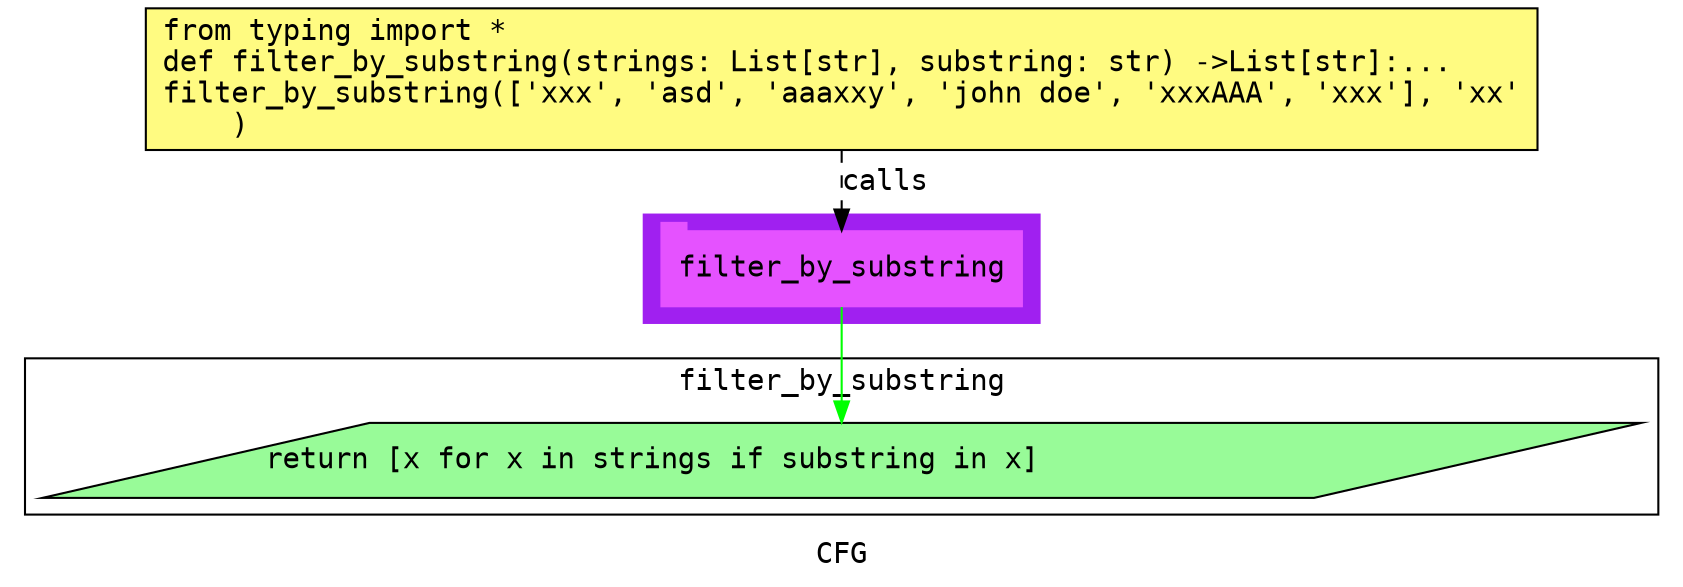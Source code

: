 digraph cluster656CFG {
	graph [bb="0,0,772,274",
		compound=True,
		fontname="DejaVu Sans Mono",
		label=CFG,
		lheight=0.21,
		lp="386,11.5",
		lwidth=0.35,
		pack=False,
		rankdir=TB,
		ranksep=0.02
	];
	node [fontname="DejaVu Sans Mono",
		label="\N"
	];
	edge [fontname="DejaVu Sans Mono"];
	subgraph cluster_1 {
		graph [bb="291,123,481,175",
			color=purple,
			compound=true,
			fontname="DejaVu Sans Mono",
			label="",
			rankdir=TB,
			ranksep=0.02,
			shape=tab,
			style=filled
		];
		node [fontname="DejaVu Sans Mono"];
		edge [fontname="DejaVu Sans Mono"];
		6	[color="#E552FF",
			height=0.5,
			label=filter_by_substring,
			linenum="[7]",
			pos="386,149",
			shape=tab,
			style=filled,
			width=2.4028];
	}
	subgraph cluster4filter_by_substring {
		graph [bb="8,31,764,106",
			compound=True,
			fontname="DejaVu Sans Mono",
			label=filter_by_substring,
			lheight=0.21,
			lp="386,94.5",
			lwidth=2.18,
			pack=False,
			rankdir=TB,
			ranksep=0.02
		];
		node [fontname="DejaVu Sans Mono"];
		edge [fontname="DejaVu Sans Mono"];
		3	[fillcolor="#98fb98",
			height=0.5,
			label="return [x for x in strings if substring in x]\l",
			linenum="[5]",
			pos="386,57",
			shape=parallelogram,
			style="filled,solid",
			width=10.271];
	}
	1	[fillcolor="#FFFB81",
		height=0.94444,
		label="from typing import *\ldef filter_by_substring(strings: List[str], substring: str) ->List[str]:...\lfilter_by_substring(['xxx', '\
asd', 'aaaxxy', 'john doe', 'xxxAAA', 'xxx'], 'xx'\l    )\l",
		linenum="[1]",
		pos="386,240",
		shape=rectangle,
		style="filled,solid",
		width=9.2778];
	1 -> 6	[label=calls,
		lp="407,190.5",
		pos="e,386,167.44 386,205.86 386,196.58 386,186.6 386,177.68",
		style=dashed];
	6 -> 3	[color=green,
		pos="e,386,75.3 386,130.65 386,117.82 386,100.11 386,85.381"];
}
